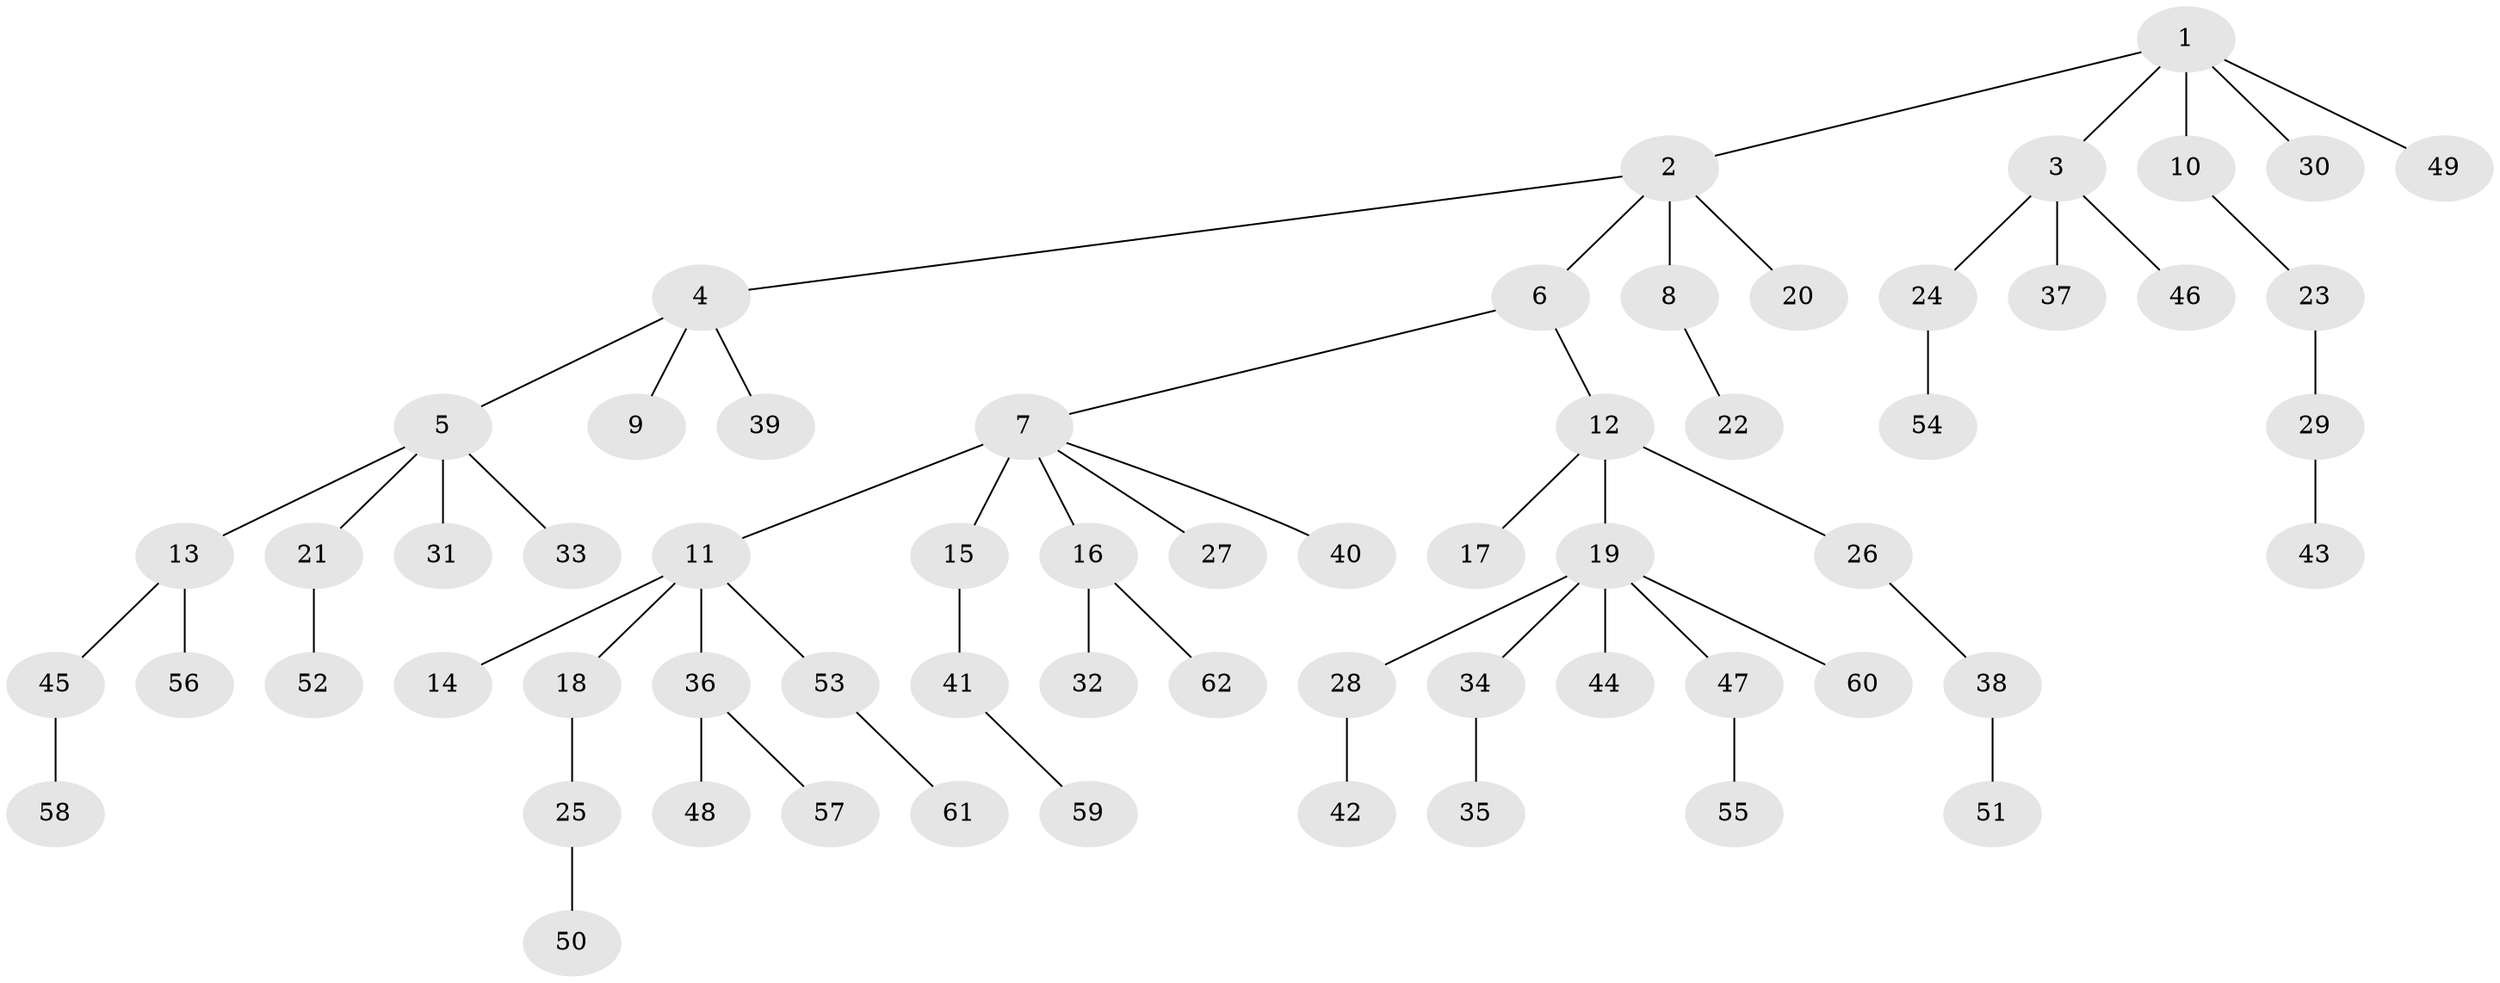 // original degree distribution, {6: 0.024390243902439025, 5: 0.04065040650406504, 4: 0.056910569105691054, 1: 0.5121951219512195, 9: 0.016260162601626018, 2: 0.3008130081300813, 3: 0.04878048780487805}
// Generated by graph-tools (version 1.1) at 2025/36/03/09/25 02:36:48]
// undirected, 62 vertices, 61 edges
graph export_dot {
graph [start="1"]
  node [color=gray90,style=filled];
  1;
  2;
  3;
  4;
  5;
  6;
  7;
  8;
  9;
  10;
  11;
  12;
  13;
  14;
  15;
  16;
  17;
  18;
  19;
  20;
  21;
  22;
  23;
  24;
  25;
  26;
  27;
  28;
  29;
  30;
  31;
  32;
  33;
  34;
  35;
  36;
  37;
  38;
  39;
  40;
  41;
  42;
  43;
  44;
  45;
  46;
  47;
  48;
  49;
  50;
  51;
  52;
  53;
  54;
  55;
  56;
  57;
  58;
  59;
  60;
  61;
  62;
  1 -- 2 [weight=1.0];
  1 -- 3 [weight=1.0];
  1 -- 10 [weight=1.0];
  1 -- 30 [weight=1.0];
  1 -- 49 [weight=1.0];
  2 -- 4 [weight=1.0];
  2 -- 6 [weight=1.0];
  2 -- 8 [weight=4.0];
  2 -- 20 [weight=1.0];
  3 -- 24 [weight=1.0];
  3 -- 37 [weight=1.0];
  3 -- 46 [weight=1.0];
  4 -- 5 [weight=1.0];
  4 -- 9 [weight=1.0];
  4 -- 39 [weight=1.0];
  5 -- 13 [weight=1.0];
  5 -- 21 [weight=1.0];
  5 -- 31 [weight=1.0];
  5 -- 33 [weight=1.0];
  6 -- 7 [weight=1.0];
  6 -- 12 [weight=1.0];
  7 -- 11 [weight=1.0];
  7 -- 15 [weight=3.0];
  7 -- 16 [weight=1.0];
  7 -- 27 [weight=1.0];
  7 -- 40 [weight=1.0];
  8 -- 22 [weight=1.0];
  10 -- 23 [weight=1.0];
  11 -- 14 [weight=1.0];
  11 -- 18 [weight=1.0];
  11 -- 36 [weight=1.0];
  11 -- 53 [weight=1.0];
  12 -- 17 [weight=1.0];
  12 -- 19 [weight=3.0];
  12 -- 26 [weight=1.0];
  13 -- 45 [weight=1.0];
  13 -- 56 [weight=1.0];
  15 -- 41 [weight=1.0];
  16 -- 32 [weight=1.0];
  16 -- 62 [weight=1.0];
  18 -- 25 [weight=3.0];
  19 -- 28 [weight=1.0];
  19 -- 34 [weight=1.0];
  19 -- 44 [weight=1.0];
  19 -- 47 [weight=1.0];
  19 -- 60 [weight=1.0];
  21 -- 52 [weight=1.0];
  23 -- 29 [weight=2.0];
  24 -- 54 [weight=1.0];
  25 -- 50 [weight=1.0];
  26 -- 38 [weight=1.0];
  28 -- 42 [weight=2.0];
  29 -- 43 [weight=1.0];
  34 -- 35 [weight=1.0];
  36 -- 48 [weight=2.0];
  36 -- 57 [weight=1.0];
  38 -- 51 [weight=1.0];
  41 -- 59 [weight=1.0];
  45 -- 58 [weight=1.0];
  47 -- 55 [weight=1.0];
  53 -- 61 [weight=1.0];
}
